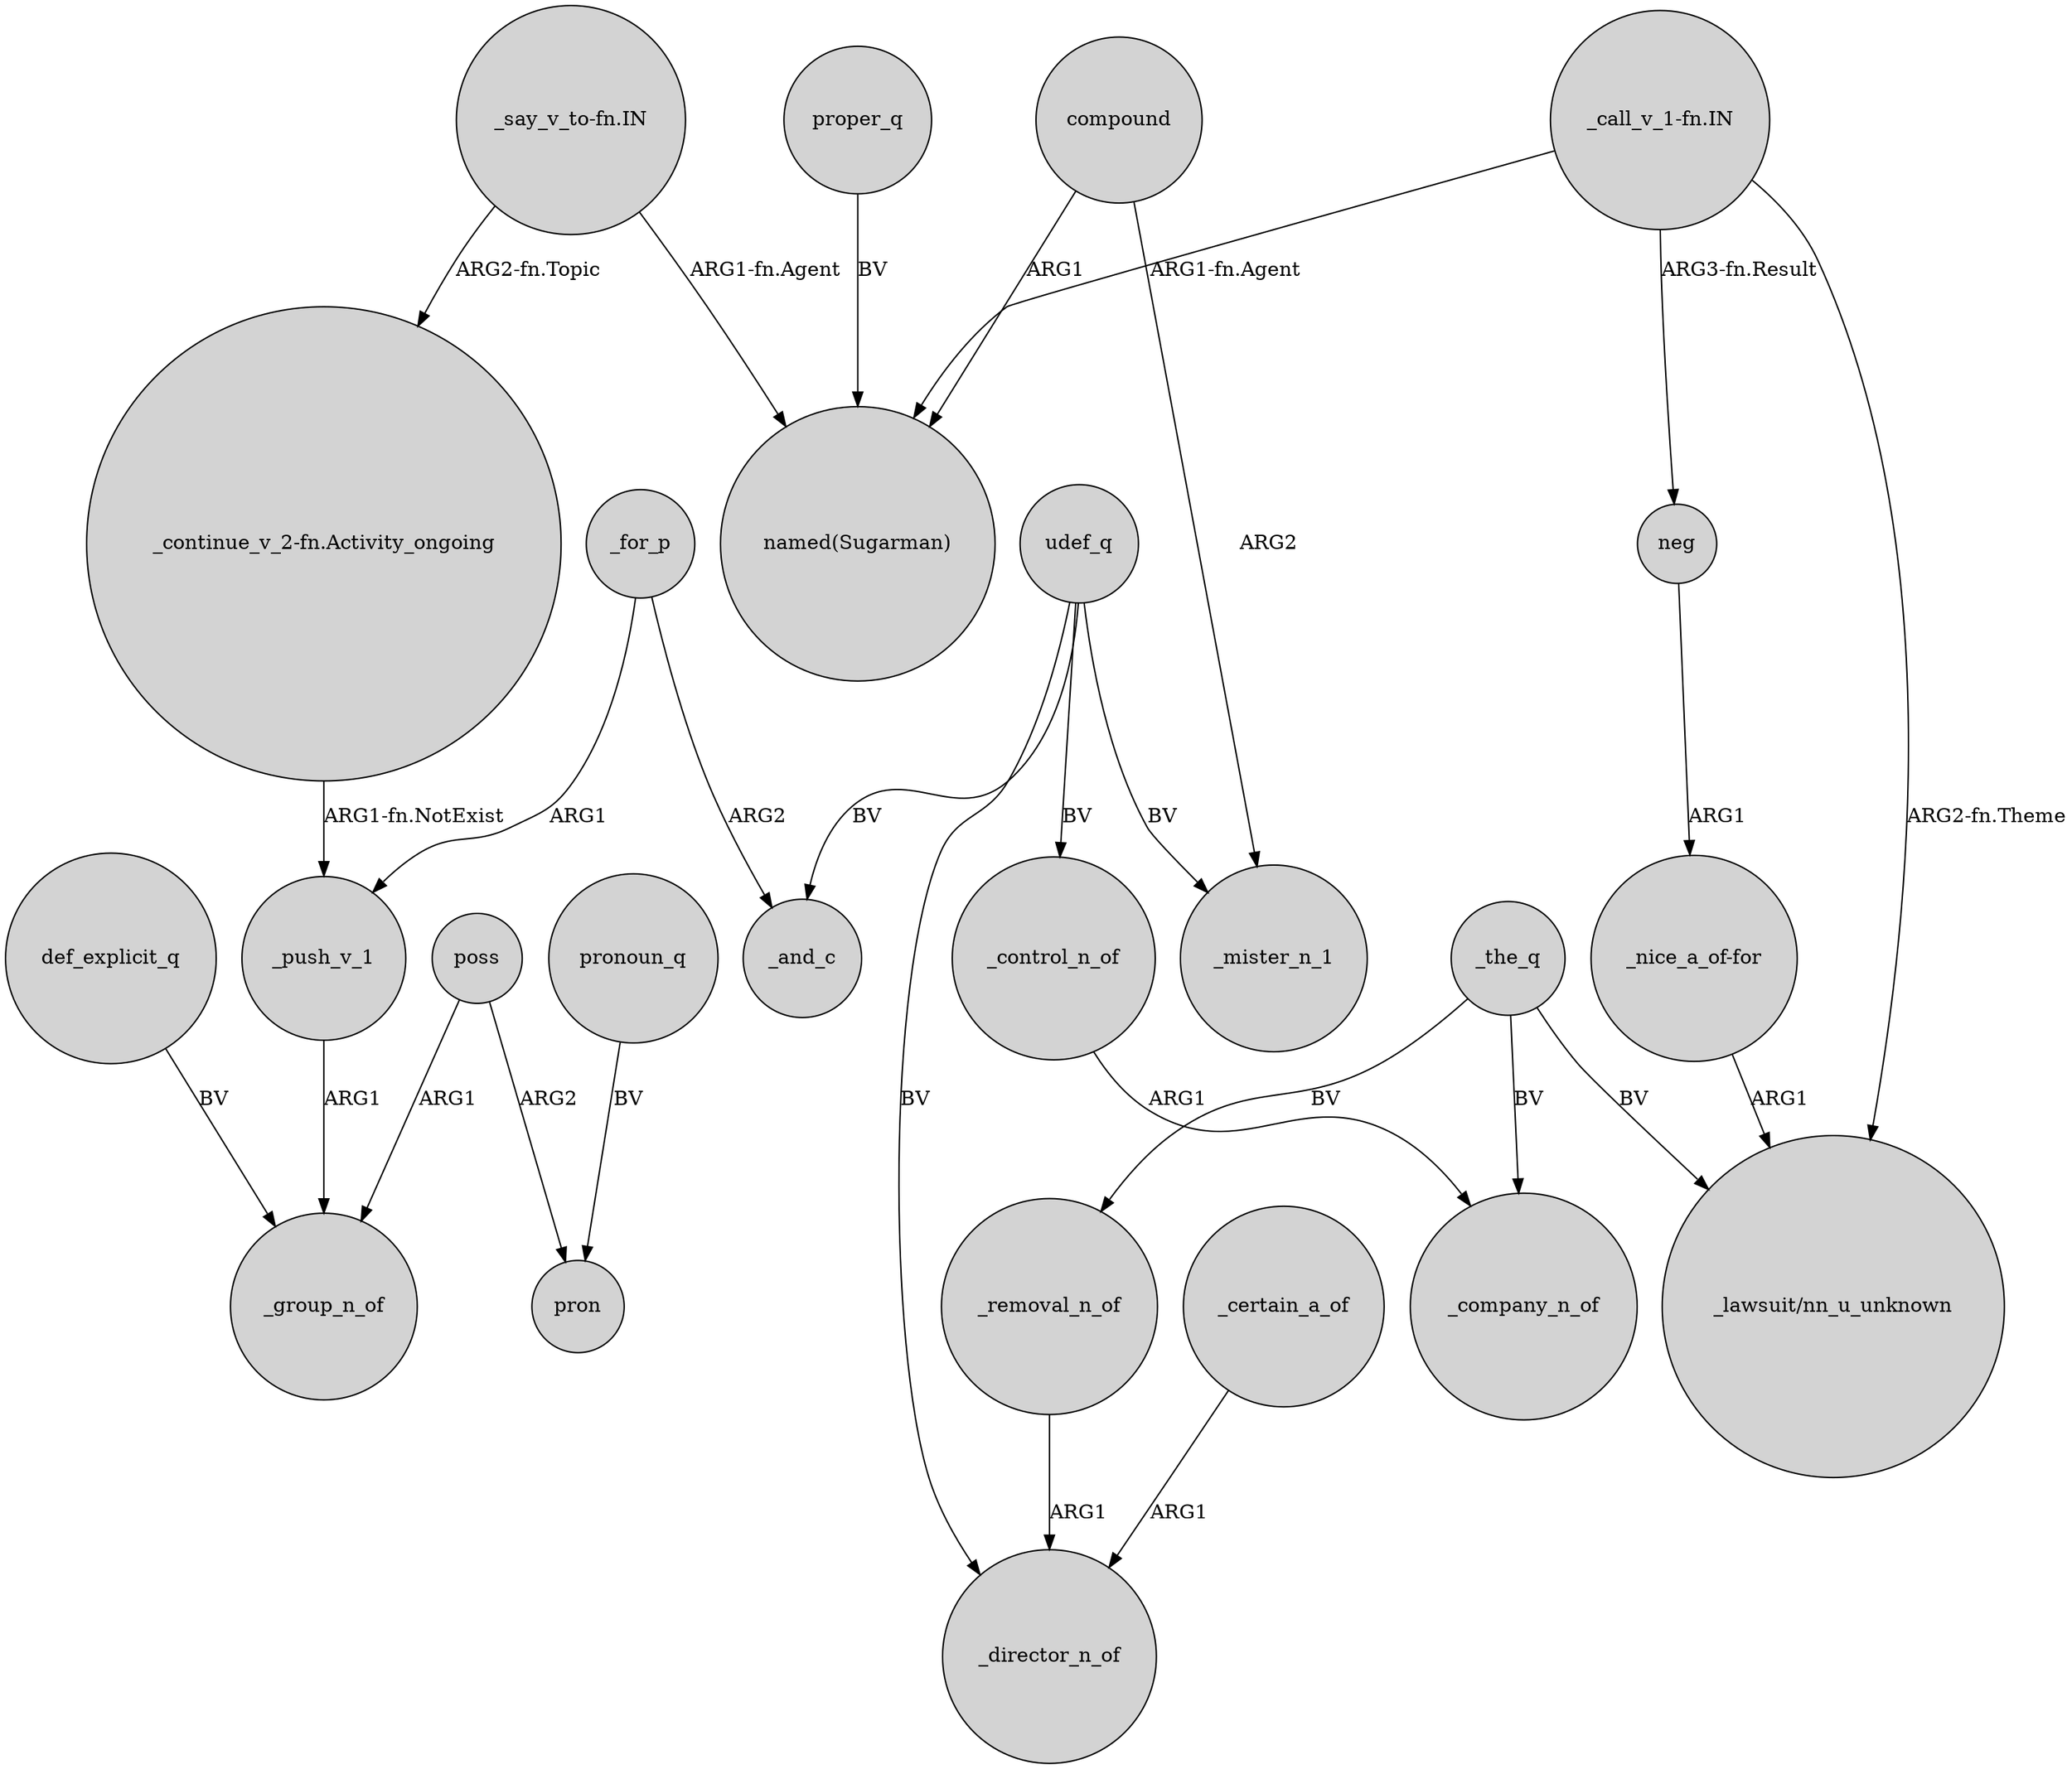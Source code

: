 digraph {
	node [shape=circle style=filled]
	_for_p -> _push_v_1 [label=ARG1]
	_push_v_1 -> _group_n_of [label=ARG1]
	poss -> pron [label=ARG2]
	_removal_n_of -> _director_n_of [label=ARG1]
	def_explicit_q -> _group_n_of [label=BV]
	proper_q -> "named(Sugarman)" [label=BV]
	udef_q -> _control_n_of [label=BV]
	compound -> _mister_n_1 [label=ARG2]
	_control_n_of -> _company_n_of [label=ARG1]
	_the_q -> "_lawsuit/nn_u_unknown" [label=BV]
	compound -> "named(Sugarman)" [label=ARG1]
	udef_q -> _mister_n_1 [label=BV]
	_for_p -> _and_c [label=ARG2]
	poss -> _group_n_of [label=ARG1]
	"_continue_v_2-fn.Activity_ongoing" -> _push_v_1 [label="ARG1-fn.NotExist"]
	"_say_v_to-fn.IN" -> "_continue_v_2-fn.Activity_ongoing" [label="ARG2-fn.Topic"]
	_the_q -> _company_n_of [label=BV]
	"_call_v_1-fn.IN" -> "named(Sugarman)" [label="ARG1-fn.Agent"]
	"_say_v_to-fn.IN" -> "named(Sugarman)" [label="ARG1-fn.Agent"]
	pronoun_q -> pron [label=BV]
	neg -> "_nice_a_of-for" [label=ARG1]
	_the_q -> _removal_n_of [label=BV]
	"_call_v_1-fn.IN" -> "_lawsuit/nn_u_unknown" [label="ARG2-fn.Theme"]
	_certain_a_of -> _director_n_of [label=ARG1]
	"_call_v_1-fn.IN" -> neg [label="ARG3-fn.Result"]
	udef_q -> _and_c [label=BV]
	udef_q -> _director_n_of [label=BV]
	"_nice_a_of-for" -> "_lawsuit/nn_u_unknown" [label=ARG1]
}
